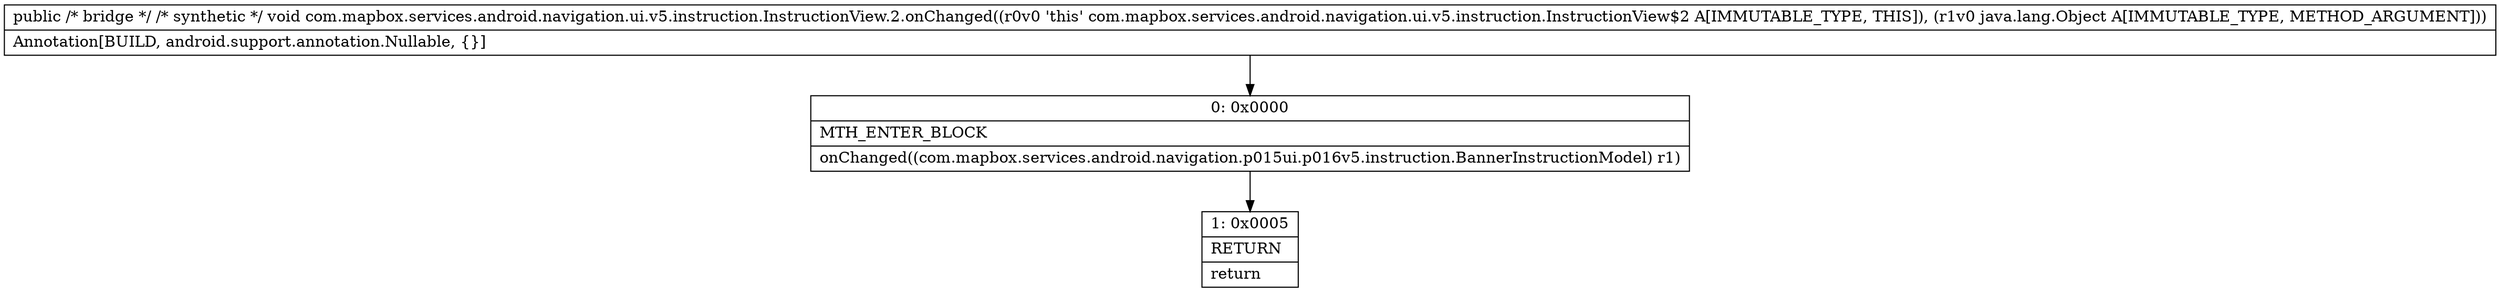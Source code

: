 digraph "CFG forcom.mapbox.services.android.navigation.ui.v5.instruction.InstructionView.2.onChanged(Ljava\/lang\/Object;)V" {
Node_0 [shape=record,label="{0\:\ 0x0000|MTH_ENTER_BLOCK\l|onChanged((com.mapbox.services.android.navigation.p015ui.p016v5.instruction.BannerInstructionModel) r1)\l}"];
Node_1 [shape=record,label="{1\:\ 0x0005|RETURN\l|return\l}"];
MethodNode[shape=record,label="{public \/* bridge *\/ \/* synthetic *\/ void com.mapbox.services.android.navigation.ui.v5.instruction.InstructionView.2.onChanged((r0v0 'this' com.mapbox.services.android.navigation.ui.v5.instruction.InstructionView$2 A[IMMUTABLE_TYPE, THIS]), (r1v0 java.lang.Object A[IMMUTABLE_TYPE, METHOD_ARGUMENT]))  | Annotation[BUILD, android.support.annotation.Nullable, \{\}]\l}"];
MethodNode -> Node_0;
Node_0 -> Node_1;
}

